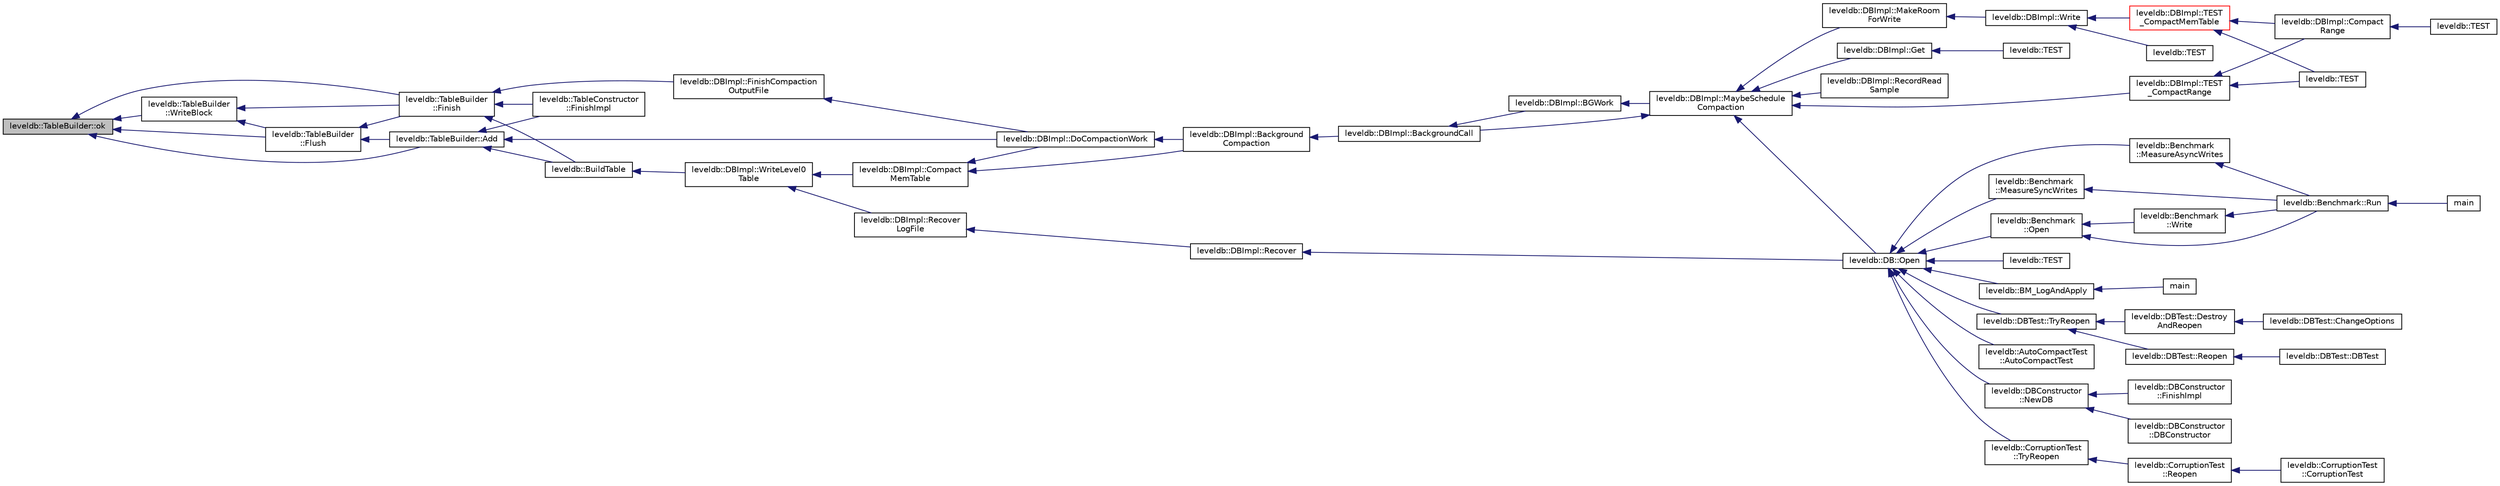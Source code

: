 digraph "leveldb::TableBuilder::ok"
{
  edge [fontname="Helvetica",fontsize="10",labelfontname="Helvetica",labelfontsize="10"];
  node [fontname="Helvetica",fontsize="10",shape=record];
  rankdir="LR";
  Node1 [label="leveldb::TableBuilder::ok",height=0.2,width=0.4,color="black", fillcolor="grey75", style="filled" fontcolor="black"];
  Node1 -> Node2 [dir="back",color="midnightblue",fontsize="10",style="solid"];
  Node2 [label="leveldb::TableBuilder::Add",height=0.2,width=0.4,color="black", fillcolor="white", style="filled",URL="$classleveldb_1_1_table_builder.html#a37bd347cb6340215475ac9b42dc19d10"];
  Node2 -> Node3 [dir="back",color="midnightblue",fontsize="10",style="solid"];
  Node3 [label="leveldb::BuildTable",height=0.2,width=0.4,color="black", fillcolor="white", style="filled",URL="$namespaceleveldb.html#a10e102da98819e1a1f9b254241482e65"];
  Node3 -> Node4 [dir="back",color="midnightblue",fontsize="10",style="solid"];
  Node4 [label="leveldb::DBImpl::WriteLevel0\lTable",height=0.2,width=0.4,color="black", fillcolor="white", style="filled",URL="$classleveldb_1_1_d_b_impl.html#a6b1b87947df08e63ea9389722f943943"];
  Node4 -> Node5 [dir="back",color="midnightblue",fontsize="10",style="solid"];
  Node5 [label="leveldb::DBImpl::Recover\lLogFile",height=0.2,width=0.4,color="black", fillcolor="white", style="filled",URL="$classleveldb_1_1_d_b_impl.html#ac9e2ce8c5013d78ba19e8417f94fdad8"];
  Node5 -> Node6 [dir="back",color="midnightblue",fontsize="10",style="solid"];
  Node6 [label="leveldb::DBImpl::Recover",height=0.2,width=0.4,color="black", fillcolor="white", style="filled",URL="$classleveldb_1_1_d_b_impl.html#aa9a573026c03e8485471f583316943b0"];
  Node6 -> Node7 [dir="back",color="midnightblue",fontsize="10",style="solid"];
  Node7 [label="leveldb::DB::Open",height=0.2,width=0.4,color="black", fillcolor="white", style="filled",URL="$classleveldb_1_1_d_b.html#ac1da2b48e911287d86f3a3bfa0f851fe"];
  Node7 -> Node8 [dir="back",color="midnightblue",fontsize="10",style="solid"];
  Node8 [label="leveldb::AutoCompactTest\l::AutoCompactTest",height=0.2,width=0.4,color="black", fillcolor="white", style="filled",URL="$classleveldb_1_1_auto_compact_test.html#a31fe0ded855f188fac1650c70849760c"];
  Node7 -> Node9 [dir="back",color="midnightblue",fontsize="10",style="solid"];
  Node9 [label="leveldb::CorruptionTest\l::TryReopen",height=0.2,width=0.4,color="black", fillcolor="white", style="filled",URL="$classleveldb_1_1_corruption_test.html#aaba7c05f06400ef45d1af5cb95f66a57"];
  Node9 -> Node10 [dir="back",color="midnightblue",fontsize="10",style="solid"];
  Node10 [label="leveldb::CorruptionTest\l::Reopen",height=0.2,width=0.4,color="black", fillcolor="white", style="filled",URL="$classleveldb_1_1_corruption_test.html#aa2051faee6b6542d35ebdcf99918a713"];
  Node10 -> Node11 [dir="back",color="midnightblue",fontsize="10",style="solid"];
  Node11 [label="leveldb::CorruptionTest\l::CorruptionTest",height=0.2,width=0.4,color="black", fillcolor="white", style="filled",URL="$classleveldb_1_1_corruption_test.html#a9940767db260b1e4e60b8bcedc50217c"];
  Node7 -> Node12 [dir="back",color="midnightblue",fontsize="10",style="solid"];
  Node12 [label="leveldb::Benchmark\l::Open",height=0.2,width=0.4,color="black", fillcolor="white", style="filled",URL="$classleveldb_1_1_benchmark.html#a89a3b0da75e6cd2ffb879358e5dd82a6"];
  Node12 -> Node13 [dir="back",color="midnightblue",fontsize="10",style="solid"];
  Node13 [label="leveldb::Benchmark::Run",height=0.2,width=0.4,color="black", fillcolor="white", style="filled",URL="$classleveldb_1_1_benchmark.html#a2f262afa0c7d10fcf531fe9657fba490"];
  Node13 -> Node14 [dir="back",color="midnightblue",fontsize="10",style="solid"];
  Node14 [label="main",height=0.2,width=0.4,color="black", fillcolor="white", style="filled",URL="$db__bench_8cc.html#a3c04138a5bfe5d72780bb7e82a18e627"];
  Node12 -> Node15 [dir="back",color="midnightblue",fontsize="10",style="solid"];
  Node15 [label="leveldb::Benchmark\l::Write",height=0.2,width=0.4,color="black", fillcolor="white", style="filled",URL="$classleveldb_1_1_benchmark.html#a86876b2882d9015610330e69acfdff0d"];
  Node15 -> Node13 [dir="back",color="midnightblue",fontsize="10",style="solid"];
  Node7 -> Node16 [dir="back",color="midnightblue",fontsize="10",style="solid"];
  Node16 [label="leveldb::Benchmark\l::MeasureAsyncWrites",height=0.2,width=0.4,color="black", fillcolor="white", style="filled",URL="$classleveldb_1_1_benchmark.html#a93f93835e288185005d25cf08037bed9"];
  Node16 -> Node13 [dir="back",color="midnightblue",fontsize="10",style="solid"];
  Node7 -> Node17 [dir="back",color="midnightblue",fontsize="10",style="solid"];
  Node17 [label="leveldb::Benchmark\l::MeasureSyncWrites",height=0.2,width=0.4,color="black", fillcolor="white", style="filled",URL="$classleveldb_1_1_benchmark.html#ac7b13fb940cff41f5acc5dc99d93d36c"];
  Node17 -> Node13 [dir="back",color="midnightblue",fontsize="10",style="solid"];
  Node7 -> Node18 [dir="back",color="midnightblue",fontsize="10",style="solid"];
  Node18 [label="leveldb::DBTest::TryReopen",height=0.2,width=0.4,color="black", fillcolor="white", style="filled",URL="$classleveldb_1_1_d_b_test.html#aee588b2d13db6be2a651a8fabeac5c79"];
  Node18 -> Node19 [dir="back",color="midnightblue",fontsize="10",style="solid"];
  Node19 [label="leveldb::DBTest::Reopen",height=0.2,width=0.4,color="black", fillcolor="white", style="filled",URL="$classleveldb_1_1_d_b_test.html#a38170a082cbc71fb446408ff5634c797"];
  Node19 -> Node20 [dir="back",color="midnightblue",fontsize="10",style="solid"];
  Node20 [label="leveldb::DBTest::DBTest",height=0.2,width=0.4,color="black", fillcolor="white", style="filled",URL="$classleveldb_1_1_d_b_test.html#afc6fc9512e900de6ee10c5db15b22930"];
  Node18 -> Node21 [dir="back",color="midnightblue",fontsize="10",style="solid"];
  Node21 [label="leveldb::DBTest::Destroy\lAndReopen",height=0.2,width=0.4,color="black", fillcolor="white", style="filled",URL="$classleveldb_1_1_d_b_test.html#ab798a43e7feab6dddc8fa1eb7a5f61f6"];
  Node21 -> Node22 [dir="back",color="midnightblue",fontsize="10",style="solid"];
  Node22 [label="leveldb::DBTest::ChangeOptions",height=0.2,width=0.4,color="black", fillcolor="white", style="filled",URL="$classleveldb_1_1_d_b_test.html#a587534fe403016f15cf1997ef7a40836"];
  Node7 -> Node23 [dir="back",color="midnightblue",fontsize="10",style="solid"];
  Node23 [label="leveldb::TEST",height=0.2,width=0.4,color="black", fillcolor="white", style="filled",URL="$namespaceleveldb.html#a88d6fdcb16ed4edc65da40f383e6f23b"];
  Node7 -> Node24 [dir="back",color="midnightblue",fontsize="10",style="solid"];
  Node24 [label="leveldb::BM_LogAndApply",height=0.2,width=0.4,color="black", fillcolor="white", style="filled",URL="$namespaceleveldb.html#af9cf6ec167c9b6f25fd050ab6fb67a90"];
  Node24 -> Node25 [dir="back",color="midnightblue",fontsize="10",style="solid"];
  Node25 [label="main",height=0.2,width=0.4,color="black", fillcolor="white", style="filled",URL="$db__test_8cc.html#a3c04138a5bfe5d72780bb7e82a18e627"];
  Node7 -> Node26 [dir="back",color="midnightblue",fontsize="10",style="solid"];
  Node26 [label="leveldb::DBConstructor\l::NewDB",height=0.2,width=0.4,color="black", fillcolor="white", style="filled",URL="$classleveldb_1_1_d_b_constructor.html#ac48bfe871db8558b57427843465e6c65"];
  Node26 -> Node27 [dir="back",color="midnightblue",fontsize="10",style="solid"];
  Node27 [label="leveldb::DBConstructor\l::DBConstructor",height=0.2,width=0.4,color="black", fillcolor="white", style="filled",URL="$classleveldb_1_1_d_b_constructor.html#ae27ecdd7732629b08c25a63f82dfd4a9"];
  Node26 -> Node28 [dir="back",color="midnightblue",fontsize="10",style="solid"];
  Node28 [label="leveldb::DBConstructor\l::FinishImpl",height=0.2,width=0.4,color="black", fillcolor="white", style="filled",URL="$classleveldb_1_1_d_b_constructor.html#a554d8e348d9135ff72a43a03c647c261"];
  Node4 -> Node29 [dir="back",color="midnightblue",fontsize="10",style="solid"];
  Node29 [label="leveldb::DBImpl::Compact\lMemTable",height=0.2,width=0.4,color="black", fillcolor="white", style="filled",URL="$classleveldb_1_1_d_b_impl.html#affe08e583b60dc854760d60f63db9364"];
  Node29 -> Node30 [dir="back",color="midnightblue",fontsize="10",style="solid"];
  Node30 [label="leveldb::DBImpl::Background\lCompaction",height=0.2,width=0.4,color="black", fillcolor="white", style="filled",URL="$classleveldb_1_1_d_b_impl.html#af8d8c2abc99da12f82a594b6a7d43e35"];
  Node30 -> Node31 [dir="back",color="midnightblue",fontsize="10",style="solid"];
  Node31 [label="leveldb::DBImpl::BackgroundCall",height=0.2,width=0.4,color="black", fillcolor="white", style="filled",URL="$classleveldb_1_1_d_b_impl.html#a0b9829a3bc7b5a119819c6b04b557ab0"];
  Node31 -> Node32 [dir="back",color="midnightblue",fontsize="10",style="solid"];
  Node32 [label="leveldb::DBImpl::BGWork",height=0.2,width=0.4,color="black", fillcolor="white", style="filled",URL="$classleveldb_1_1_d_b_impl.html#ac5e1a8fcf9852a3b3f9712f135f13fa7"];
  Node32 -> Node33 [dir="back",color="midnightblue",fontsize="10",style="solid"];
  Node33 [label="leveldb::DBImpl::MaybeSchedule\lCompaction",height=0.2,width=0.4,color="black", fillcolor="white", style="filled",URL="$classleveldb_1_1_d_b_impl.html#a91134e3ca9d5c6220dd45f19d461a831"];
  Node33 -> Node34 [dir="back",color="midnightblue",fontsize="10",style="solid"];
  Node34 [label="leveldb::DBImpl::TEST\l_CompactRange",height=0.2,width=0.4,color="black", fillcolor="white", style="filled",URL="$classleveldb_1_1_d_b_impl.html#a63fcb49466b689a534ba77d32cf84f99"];
  Node34 -> Node35 [dir="back",color="midnightblue",fontsize="10",style="solid"];
  Node35 [label="leveldb::TEST",height=0.2,width=0.4,color="black", fillcolor="white", style="filled",URL="$namespaceleveldb.html#a1da99cee14629599882010198aabfa2a"];
  Node34 -> Node36 [dir="back",color="midnightblue",fontsize="10",style="solid"];
  Node36 [label="leveldb::DBImpl::Compact\lRange",height=0.2,width=0.4,color="black", fillcolor="white", style="filled",URL="$classleveldb_1_1_d_b_impl.html#aa6df0739fc0b49380c284347e411b8ed"];
  Node36 -> Node37 [dir="back",color="midnightblue",fontsize="10",style="solid"];
  Node37 [label="leveldb::TEST",height=0.2,width=0.4,color="black", fillcolor="white", style="filled",URL="$namespaceleveldb.html#a2bb2a098a32d42044e6be132020b29b0"];
  Node33 -> Node31 [dir="back",color="midnightblue",fontsize="10",style="solid"];
  Node33 -> Node38 [dir="back",color="midnightblue",fontsize="10",style="solid"];
  Node38 [label="leveldb::DBImpl::Get",height=0.2,width=0.4,color="black", fillcolor="white", style="filled",URL="$classleveldb_1_1_d_b_impl.html#a089964ddcd1f5dc85e73499ae57be508"];
  Node38 -> Node39 [dir="back",color="midnightblue",fontsize="10",style="solid"];
  Node39 [label="leveldb::TEST",height=0.2,width=0.4,color="black", fillcolor="white", style="filled",URL="$namespaceleveldb.html#acc1b0ed2e8e9e4e6b930a1727d9fe0f8"];
  Node33 -> Node40 [dir="back",color="midnightblue",fontsize="10",style="solid"];
  Node40 [label="leveldb::DBImpl::RecordRead\lSample",height=0.2,width=0.4,color="black", fillcolor="white", style="filled",URL="$classleveldb_1_1_d_b_impl.html#a254ae98e3425046c28ed0aa6d78b37d8"];
  Node33 -> Node41 [dir="back",color="midnightblue",fontsize="10",style="solid"];
  Node41 [label="leveldb::DBImpl::MakeRoom\lForWrite",height=0.2,width=0.4,color="black", fillcolor="white", style="filled",URL="$classleveldb_1_1_d_b_impl.html#a9439d7de053315f2f2b59c6382db6f9b"];
  Node41 -> Node42 [dir="back",color="midnightblue",fontsize="10",style="solid"];
  Node42 [label="leveldb::DBImpl::Write",height=0.2,width=0.4,color="black", fillcolor="white", style="filled",URL="$classleveldb_1_1_d_b_impl.html#ac0d0b472717099d6a02ad9dace4e8ef4"];
  Node42 -> Node43 [dir="back",color="midnightblue",fontsize="10",style="solid"];
  Node43 [label="leveldb::TEST",height=0.2,width=0.4,color="black", fillcolor="white", style="filled",URL="$namespaceleveldb.html#a25dbda5a48ec782778d331e4ccb81b6b"];
  Node42 -> Node44 [dir="back",color="midnightblue",fontsize="10",style="solid"];
  Node44 [label="leveldb::DBImpl::TEST\l_CompactMemTable",height=0.2,width=0.4,color="red", fillcolor="white", style="filled",URL="$classleveldb_1_1_d_b_impl.html#a8642703fd1398cd8e3f5f24ee0b9da23"];
  Node44 -> Node35 [dir="back",color="midnightblue",fontsize="10",style="solid"];
  Node44 -> Node36 [dir="back",color="midnightblue",fontsize="10",style="solid"];
  Node33 -> Node7 [dir="back",color="midnightblue",fontsize="10",style="solid"];
  Node29 -> Node45 [dir="back",color="midnightblue",fontsize="10",style="solid"];
  Node45 [label="leveldb::DBImpl::DoCompactionWork",height=0.2,width=0.4,color="black", fillcolor="white", style="filled",URL="$classleveldb_1_1_d_b_impl.html#a75d505d0959b9efda825cf07b078d0c6"];
  Node45 -> Node30 [dir="back",color="midnightblue",fontsize="10",style="solid"];
  Node2 -> Node45 [dir="back",color="midnightblue",fontsize="10",style="solid"];
  Node2 -> Node46 [dir="back",color="midnightblue",fontsize="10",style="solid"];
  Node46 [label="leveldb::TableConstructor\l::FinishImpl",height=0.2,width=0.4,color="black", fillcolor="white", style="filled",URL="$classleveldb_1_1_table_constructor.html#aa8ce3799a55859c2dee50d3e08f56ef2"];
  Node1 -> Node47 [dir="back",color="midnightblue",fontsize="10",style="solid"];
  Node47 [label="leveldb::TableBuilder\l::Flush",height=0.2,width=0.4,color="black", fillcolor="white", style="filled",URL="$classleveldb_1_1_table_builder.html#a544560b4c97cd382ba9b8e0ef69dacfa"];
  Node47 -> Node2 [dir="back",color="midnightblue",fontsize="10",style="solid"];
  Node47 -> Node48 [dir="back",color="midnightblue",fontsize="10",style="solid"];
  Node48 [label="leveldb::TableBuilder\l::Finish",height=0.2,width=0.4,color="black", fillcolor="white", style="filled",URL="$classleveldb_1_1_table_builder.html#a88f4bae006782e24462362d489dd3f35"];
  Node48 -> Node3 [dir="back",color="midnightblue",fontsize="10",style="solid"];
  Node48 -> Node49 [dir="back",color="midnightblue",fontsize="10",style="solid"];
  Node49 [label="leveldb::DBImpl::FinishCompaction\lOutputFile",height=0.2,width=0.4,color="black", fillcolor="white", style="filled",URL="$classleveldb_1_1_d_b_impl.html#af4f178de1d55d5cf05b9a5cd17d07160"];
  Node49 -> Node45 [dir="back",color="midnightblue",fontsize="10",style="solid"];
  Node48 -> Node46 [dir="back",color="midnightblue",fontsize="10",style="solid"];
  Node1 -> Node50 [dir="back",color="midnightblue",fontsize="10",style="solid"];
  Node50 [label="leveldb::TableBuilder\l::WriteBlock",height=0.2,width=0.4,color="black", fillcolor="white", style="filled",URL="$classleveldb_1_1_table_builder.html#a0e842ec5453dddf2eeca0e008d8d0096"];
  Node50 -> Node47 [dir="back",color="midnightblue",fontsize="10",style="solid"];
  Node50 -> Node48 [dir="back",color="midnightblue",fontsize="10",style="solid"];
  Node1 -> Node48 [dir="back",color="midnightblue",fontsize="10",style="solid"];
}
